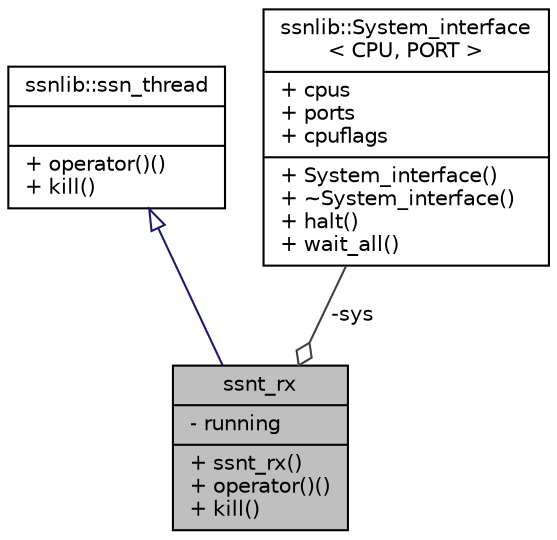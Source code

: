 digraph "ssnt_rx"
{
  edge [fontname="Helvetica",fontsize="10",labelfontname="Helvetica",labelfontsize="10"];
  node [fontname="Helvetica",fontsize="10",shape=record];
  Node1 [label="{ssnt_rx\n|- running\l|+ ssnt_rx()\l+ operator()()\l+ kill()\l}",height=0.2,width=0.4,color="black", fillcolor="grey75", style="filled", fontcolor="black"];
  Node2 -> Node1 [dir="back",color="midnightblue",fontsize="10",style="solid",arrowtail="onormal",fontname="Helvetica"];
  Node2 [label="{ssnlib::ssn_thread\n||+ operator()()\l+ kill()\l}",height=0.2,width=0.4,color="black", fillcolor="white", style="filled",URL="$classssnlib_1_1ssn__thread.html"];
  Node3 -> Node1 [color="grey25",fontsize="10",style="solid",label=" -sys" ,arrowhead="odiamond",fontname="Helvetica"];
  Node3 [label="{ssnlib::System_interface\l\< CPU, PORT \>\n|+ cpus\l+ ports\l+ cpuflags\l|+ System_interface()\l+ ~System_interface()\l+ halt()\l+ wait_all()\l}",height=0.2,width=0.4,color="black", fillcolor="white", style="filled",URL="$classssnlib_1_1System__interface.html"];
}
